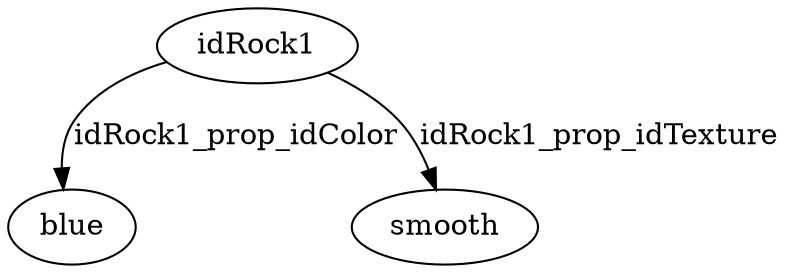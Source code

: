 strict digraph  {
idRock1 [node_type=entity_node, root=root];
blue;
smooth;
idRock1 -> blue  [edge_type=property, label=idRock1_prop_idColor];
idRock1 -> smooth  [edge_type=property, label=idRock1_prop_idTexture];
}
